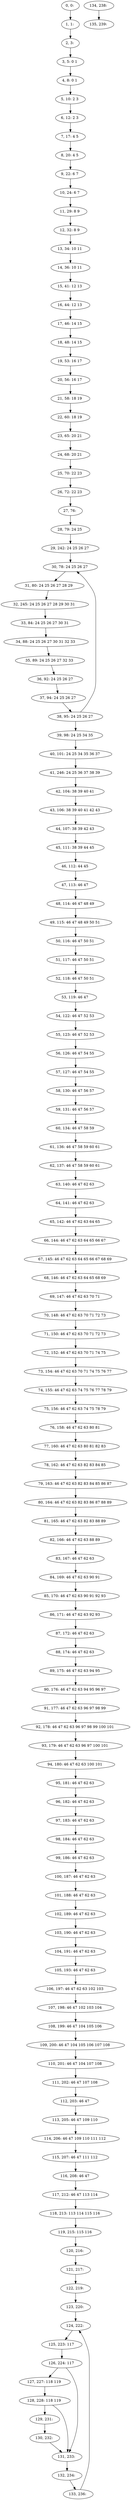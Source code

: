 digraph G {
0[label="0, 0: "];
1[label="1, 1: "];
2[label="2, 3: "];
3[label="3, 5: 0 1 "];
4[label="4, 8: 0 1 "];
5[label="5, 10: 2 3 "];
6[label="6, 12: 2 3 "];
7[label="7, 17: 4 5 "];
8[label="8, 20: 4 5 "];
9[label="9, 22: 6 7 "];
10[label="10, 24: 6 7 "];
11[label="11, 29: 8 9 "];
12[label="12, 32: 8 9 "];
13[label="13, 34: 10 11 "];
14[label="14, 36: 10 11 "];
15[label="15, 41: 12 13 "];
16[label="16, 44: 12 13 "];
17[label="17, 46: 14 15 "];
18[label="18, 48: 14 15 "];
19[label="19, 53: 16 17 "];
20[label="20, 56: 16 17 "];
21[label="21, 58: 18 19 "];
22[label="22, 60: 18 19 "];
23[label="23, 65: 20 21 "];
24[label="24, 68: 20 21 "];
25[label="25, 70: 22 23 "];
26[label="26, 72: 22 23 "];
27[label="27, 76: "];
28[label="28, 79: 24 25 "];
29[label="29, 242: 24 25 26 27 "];
30[label="30, 78: 24 25 26 27 "];
31[label="31, 80: 24 25 26 27 28 29 "];
32[label="32, 245: 24 25 26 27 28 29 30 31 "];
33[label="33, 84: 24 25 26 27 30 31 "];
34[label="34, 88: 24 25 26 27 30 31 32 33 "];
35[label="35, 89: 24 25 26 27 32 33 "];
36[label="36, 92: 24 25 26 27 "];
37[label="37, 94: 24 25 26 27 "];
38[label="38, 95: 24 25 26 27 "];
39[label="39, 98: 24 25 34 35 "];
40[label="40, 101: 24 25 34 35 36 37 "];
41[label="41, 246: 24 25 36 37 38 39 "];
42[label="42, 104: 38 39 40 41 "];
43[label="43, 106: 38 39 40 41 42 43 "];
44[label="44, 107: 38 39 42 43 "];
45[label="45, 111: 38 39 44 45 "];
46[label="46, 112: 44 45 "];
47[label="47, 113: 46 47 "];
48[label="48, 114: 46 47 48 49 "];
49[label="49, 115: 46 47 48 49 50 51 "];
50[label="50, 116: 46 47 50 51 "];
51[label="51, 117: 46 47 50 51 "];
52[label="52, 118: 46 47 50 51 "];
53[label="53, 119: 46 47 "];
54[label="54, 122: 46 47 52 53 "];
55[label="55, 123: 46 47 52 53 "];
56[label="56, 126: 46 47 54 55 "];
57[label="57, 127: 46 47 54 55 "];
58[label="58, 130: 46 47 56 57 "];
59[label="59, 131: 46 47 56 57 "];
60[label="60, 134: 46 47 58 59 "];
61[label="61, 136: 46 47 58 59 60 61 "];
62[label="62, 137: 46 47 58 59 60 61 "];
63[label="63, 140: 46 47 62 63 "];
64[label="64, 141: 46 47 62 63 "];
65[label="65, 142: 46 47 62 63 64 65 "];
66[label="66, 144: 46 47 62 63 64 65 66 67 "];
67[label="67, 145: 46 47 62 63 64 65 66 67 68 69 "];
68[label="68, 146: 46 47 62 63 64 65 68 69 "];
69[label="69, 147: 46 47 62 63 70 71 "];
70[label="70, 148: 46 47 62 63 70 71 72 73 "];
71[label="71, 150: 46 47 62 63 70 71 72 73 "];
72[label="72, 152: 46 47 62 63 70 71 74 75 "];
73[label="73, 154: 46 47 62 63 70 71 74 75 76 77 "];
74[label="74, 155: 46 47 62 63 74 75 76 77 78 79 "];
75[label="75, 156: 46 47 62 63 74 75 78 79 "];
76[label="76, 158: 46 47 62 63 80 81 "];
77[label="77, 160: 46 47 62 63 80 81 82 83 "];
78[label="78, 162: 46 47 62 63 82 83 84 85 "];
79[label="79, 163: 46 47 62 63 82 83 84 85 86 87 "];
80[label="80, 164: 46 47 62 63 82 83 86 87 88 89 "];
81[label="81, 165: 46 47 62 63 82 83 88 89 "];
82[label="82, 166: 46 47 62 63 88 89 "];
83[label="83, 167: 46 47 62 63 "];
84[label="84, 169: 46 47 62 63 90 91 "];
85[label="85, 170: 46 47 62 63 90 91 92 93 "];
86[label="86, 171: 46 47 62 63 92 93 "];
87[label="87, 172: 46 47 62 63 "];
88[label="88, 174: 46 47 62 63 "];
89[label="89, 175: 46 47 62 63 94 95 "];
90[label="90, 176: 46 47 62 63 94 95 96 97 "];
91[label="91, 177: 46 47 62 63 96 97 98 99 "];
92[label="92, 178: 46 47 62 63 96 97 98 99 100 101 "];
93[label="93, 179: 46 47 62 63 96 97 100 101 "];
94[label="94, 180: 46 47 62 63 100 101 "];
95[label="95, 181: 46 47 62 63 "];
96[label="96, 182: 46 47 62 63 "];
97[label="97, 183: 46 47 62 63 "];
98[label="98, 184: 46 47 62 63 "];
99[label="99, 186: 46 47 62 63 "];
100[label="100, 187: 46 47 62 63 "];
101[label="101, 188: 46 47 62 63 "];
102[label="102, 189: 46 47 62 63 "];
103[label="103, 190: 46 47 62 63 "];
104[label="104, 191: 46 47 62 63 "];
105[label="105, 193: 46 47 62 63 "];
106[label="106, 197: 46 47 62 63 102 103 "];
107[label="107, 198: 46 47 102 103 104 "];
108[label="108, 199: 46 47 104 105 106 "];
109[label="109, 200: 46 47 104 105 106 107 108 "];
110[label="110, 201: 46 47 104 107 108 "];
111[label="111, 202: 46 47 107 108 "];
112[label="112, 203: 46 47 "];
113[label="113, 205: 46 47 109 110 "];
114[label="114, 206: 46 47 109 110 111 112 "];
115[label="115, 207: 46 47 111 112 "];
116[label="116, 208: 46 47 "];
117[label="117, 212: 46 47 113 114 "];
118[label="118, 213: 113 114 115 116 "];
119[label="119, 215: 115 116 "];
120[label="120, 216: "];
121[label="121, 217: "];
122[label="122, 219: "];
123[label="123, 220: "];
124[label="124, 222: "];
125[label="125, 223: 117 "];
126[label="126, 224: 117 "];
127[label="127, 227: 118 119 "];
128[label="128, 228: 118 119 "];
129[label="129, 231: "];
130[label="130, 232: "];
131[label="131, 233: "];
132[label="132, 234: "];
133[label="133, 236: "];
134[label="134, 238: "];
135[label="135, 239: "];
0->1 ;
1->2 ;
2->3 ;
3->4 ;
4->5 ;
5->6 ;
6->7 ;
7->8 ;
8->9 ;
9->10 ;
10->11 ;
11->12 ;
12->13 ;
13->14 ;
14->15 ;
15->16 ;
16->17 ;
17->18 ;
18->19 ;
19->20 ;
20->21 ;
21->22 ;
22->23 ;
23->24 ;
24->25 ;
25->26 ;
26->27 ;
27->28 ;
28->29 ;
29->30 ;
30->31 ;
31->32 ;
32->33 ;
33->34 ;
34->35 ;
35->36 ;
36->37 ;
37->38 ;
38->39 ;
38->30 ;
39->40 ;
40->41 ;
41->42 ;
42->43 ;
43->44 ;
44->45 ;
45->46 ;
46->47 ;
47->48 ;
48->49 ;
49->50 ;
50->51 ;
51->52 ;
52->53 ;
53->54 ;
54->55 ;
55->56 ;
56->57 ;
57->58 ;
58->59 ;
59->60 ;
60->61 ;
61->62 ;
62->63 ;
63->64 ;
64->65 ;
65->66 ;
66->67 ;
67->68 ;
68->69 ;
69->70 ;
70->71 ;
71->72 ;
72->73 ;
73->74 ;
74->75 ;
75->76 ;
76->77 ;
77->78 ;
78->79 ;
79->80 ;
80->81 ;
81->82 ;
82->83 ;
83->84 ;
84->85 ;
85->86 ;
86->87 ;
87->88 ;
88->89 ;
89->90 ;
90->91 ;
91->92 ;
92->93 ;
93->94 ;
94->95 ;
95->96 ;
96->97 ;
97->98 ;
98->99 ;
99->100 ;
100->101 ;
101->102 ;
102->103 ;
103->104 ;
104->105 ;
105->106 ;
106->107 ;
107->108 ;
108->109 ;
109->110 ;
110->111 ;
111->112 ;
112->113 ;
113->114 ;
114->115 ;
115->116 ;
116->117 ;
117->118 ;
118->119 ;
119->120 ;
120->121 ;
121->122 ;
122->123 ;
123->124 ;
124->125 ;
125->126 ;
126->127 ;
126->131 ;
127->128 ;
128->129 ;
128->131 ;
129->130 ;
130->131 ;
131->132 ;
132->133 ;
133->124 ;
134->135 ;
}
